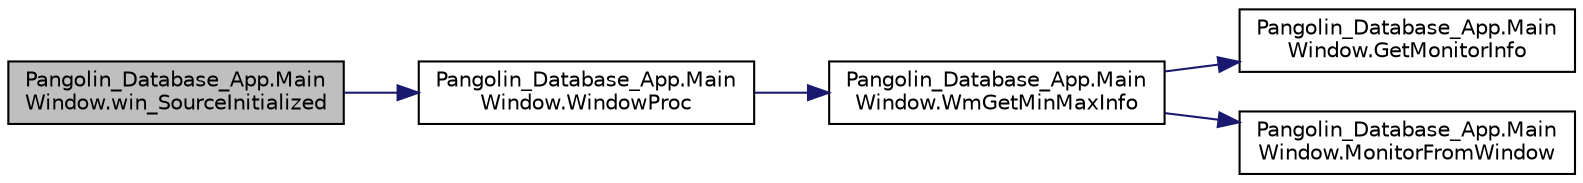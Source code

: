 digraph "Pangolin_Database_App.MainWindow.win_SourceInitialized"
{
 // LATEX_PDF_SIZE
  edge [fontname="Helvetica",fontsize="10",labelfontname="Helvetica",labelfontsize="10"];
  node [fontname="Helvetica",fontsize="10",shape=record];
  rankdir="LR";
  Node1 [label="Pangolin_Database_App.Main\lWindow.win_SourceInitialized",height=0.2,width=0.4,color="black", fillcolor="grey75", style="filled", fontcolor="black",tooltip=" "];
  Node1 -> Node2 [color="midnightblue",fontsize="10",style="solid"];
  Node2 [label="Pangolin_Database_App.Main\lWindow.WindowProc",height=0.2,width=0.4,color="black", fillcolor="white", style="filled",URL="$class_pangolin___database___app_1_1_main_window.html#af99e910a16ed6db127c86d1785323e81",tooltip=" "];
  Node2 -> Node3 [color="midnightblue",fontsize="10",style="solid"];
  Node3 [label="Pangolin_Database_App.Main\lWindow.WmGetMinMaxInfo",height=0.2,width=0.4,color="black", fillcolor="white", style="filled",URL="$class_pangolin___database___app_1_1_main_window.html#adaafafa3ecedd649f9454e459061f3d5",tooltip=" "];
  Node3 -> Node4 [color="midnightblue",fontsize="10",style="solid"];
  Node4 [label="Pangolin_Database_App.Main\lWindow.GetMonitorInfo",height=0.2,width=0.4,color="black", fillcolor="white", style="filled",URL="$class_pangolin___database___app_1_1_main_window.html#a13fe386fbeb9960824abbabf2beb5d3c",tooltip=" "];
  Node3 -> Node5 [color="midnightblue",fontsize="10",style="solid"];
  Node5 [label="Pangolin_Database_App.Main\lWindow.MonitorFromWindow",height=0.2,width=0.4,color="black", fillcolor="white", style="filled",URL="$class_pangolin___database___app_1_1_main_window.html#a9c4295d044d7b631c72355d5b77fb3ad",tooltip=" "];
}
